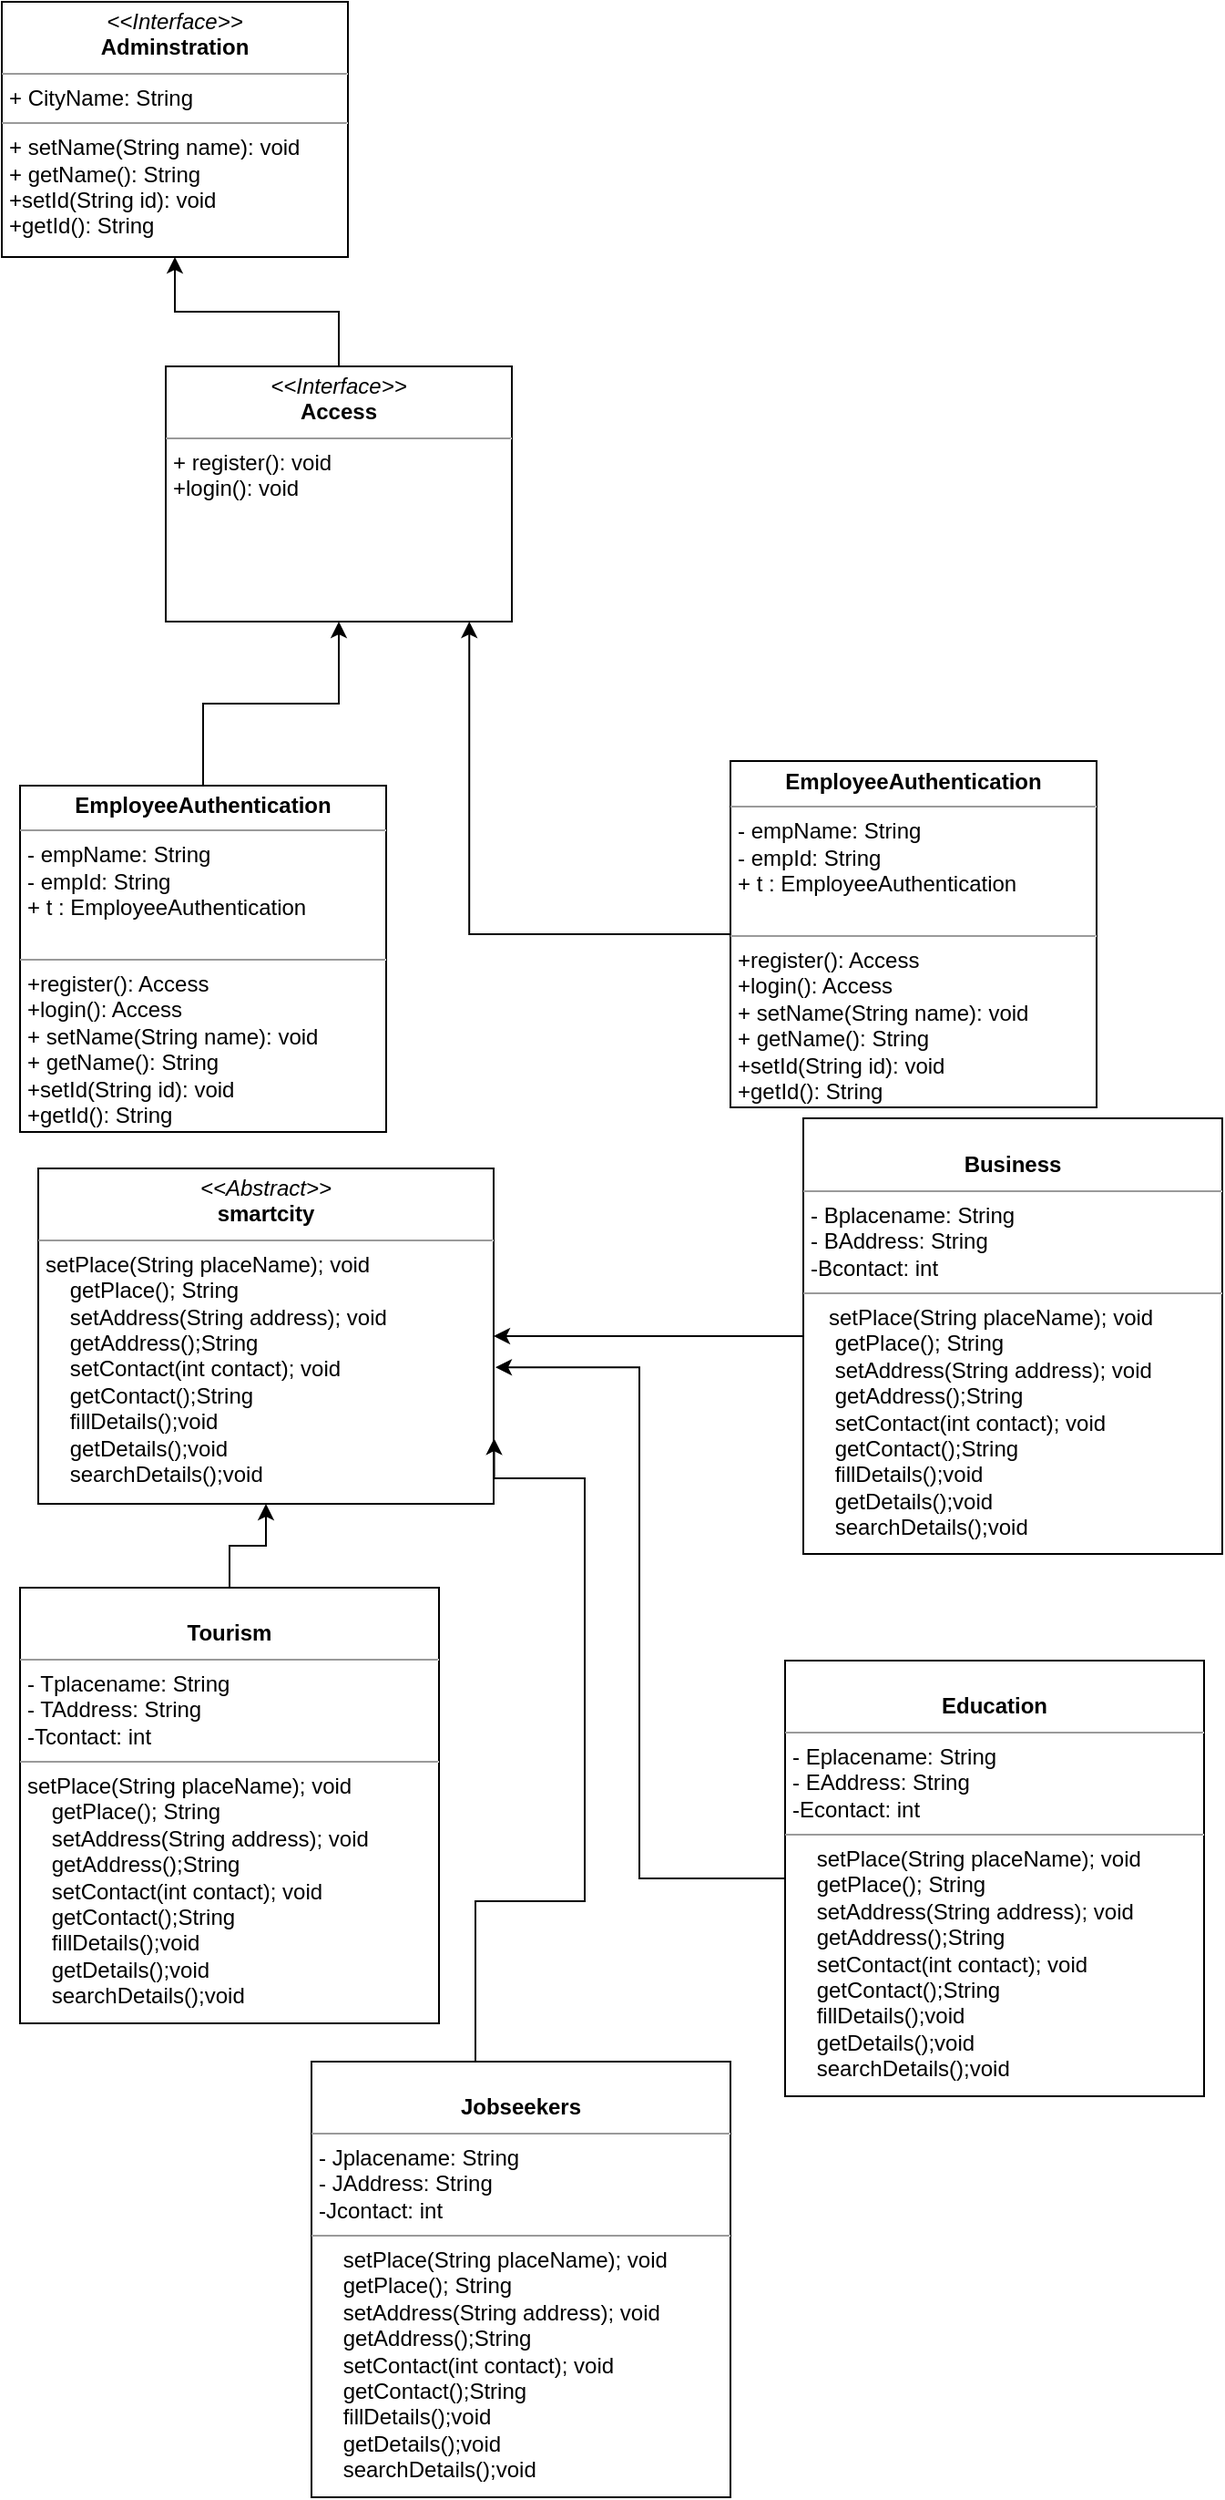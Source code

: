 <mxfile version="18.1.3" type="device"><diagram name="Page-1" id="c4acf3e9-155e-7222-9cf6-157b1a14988f"><mxGraphModel dx="744" dy="397" grid="1" gridSize="10" guides="1" tooltips="1" connect="1" arrows="1" fold="1" page="1" pageScale="1" pageWidth="850" pageHeight="1100" background="none" math="0" shadow="0"><root><mxCell id="0"/><mxCell id="1" parent="0"/><mxCell id="pmZ6oxZbLb7xFniXvlOf-12" value="" style="edgeStyle=orthogonalEdgeStyle;rounded=0;orthogonalLoop=1;jettySize=auto;html=1;" edge="1" parent="1" source="5d2195bd80daf111-11" target="5d2195bd80daf111-12"><mxGeometry relative="1" as="geometry"/></mxCell><mxCell id="5d2195bd80daf111-11" value="&lt;p style=&quot;margin:0px;margin-top:4px;text-align:center;&quot;&gt;&lt;br&gt;&lt;b&gt;Tourism&lt;/b&gt;&lt;/p&gt;&lt;hr size=&quot;1&quot;&gt;&lt;p style=&quot;margin:0px;margin-left:4px;&quot;&gt;- Tplacename: String&lt;br&gt;- TAddress: String&lt;/p&gt;&lt;p style=&quot;margin:0px;margin-left:4px;&quot;&gt;-Tcontact: int&lt;/p&gt;&lt;hr size=&quot;1&quot;&gt;&lt;p style=&quot;margin: 0px 0px 0px 4px;&quot;&gt;setPlace(String placeName); void&lt;/p&gt;&lt;p style=&quot;margin: 0px 0px 0px 4px;&quot;&gt;&amp;nbsp; &amp;nbsp; getPlace(); String&lt;/p&gt;&lt;p style=&quot;margin: 0px 0px 0px 4px;&quot;&gt;&amp;nbsp; &amp;nbsp; setAddress(String address); void&lt;/p&gt;&lt;p style=&quot;margin: 0px 0px 0px 4px;&quot;&gt;&amp;nbsp; &amp;nbsp; getAddress();String&lt;/p&gt;&lt;p style=&quot;margin: 0px 0px 0px 4px;&quot;&gt;&amp;nbsp; &amp;nbsp; setContact(int contact); void&lt;/p&gt;&lt;p style=&quot;margin: 0px 0px 0px 4px;&quot;&gt;&amp;nbsp; &amp;nbsp; getContact();String&lt;/p&gt;&lt;p style=&quot;margin: 0px 0px 0px 4px;&quot;&gt;&amp;nbsp; &amp;nbsp; fillDetails();void&lt;/p&gt;&lt;p style=&quot;margin: 0px 0px 0px 4px;&quot;&gt;&amp;nbsp; &amp;nbsp; getDetails();void&lt;/p&gt;&lt;p style=&quot;margin: 0px 0px 0px 4px;&quot;&gt;&amp;nbsp; &amp;nbsp; searchDetails();void&lt;/p&gt;" style="verticalAlign=top;align=left;overflow=fill;fontSize=12;fontFamily=Helvetica;html=1;rounded=0;shadow=0;comic=0;labelBackgroundColor=none;strokeWidth=1" parent="1" vertex="1"><mxGeometry x="90" y="920" width="230" height="239" as="geometry"/></mxCell><mxCell id="5d2195bd80daf111-12" value="&lt;p style=&quot;margin:0px;margin-top:4px;text-align:center;&quot;&gt;&lt;i&gt;&amp;lt;&amp;lt;Abstract&amp;gt;&amp;gt;&lt;/i&gt;&lt;br&gt;&lt;b&gt;smartcity&lt;/b&gt;&lt;/p&gt;&lt;hr size=&quot;1&quot;&gt;&lt;p style=&quot;margin:0px;margin-left:4px;&quot;&gt;setPlace(String placeName); void&lt;/p&gt;&lt;p style=&quot;margin:0px;margin-left:4px;&quot;&gt;&amp;nbsp; &amp;nbsp; getPlace(); String&lt;/p&gt;&lt;p style=&quot;margin:0px;margin-left:4px;&quot;&gt;&amp;nbsp; &amp;nbsp; setAddress(String address); void&lt;/p&gt;&lt;p style=&quot;margin:0px;margin-left:4px;&quot;&gt;&amp;nbsp; &amp;nbsp; getAddress();String&lt;/p&gt;&lt;p style=&quot;margin:0px;margin-left:4px;&quot;&gt;&amp;nbsp; &amp;nbsp; setContact(int contact); void&lt;/p&gt;&lt;p style=&quot;margin:0px;margin-left:4px;&quot;&gt;&amp;nbsp; &amp;nbsp; getContact();String&lt;/p&gt;&lt;p style=&quot;margin:0px;margin-left:4px;&quot;&gt;&amp;nbsp; &amp;nbsp; fillDetails();void&lt;/p&gt;&lt;p style=&quot;margin:0px;margin-left:4px;&quot;&gt;&amp;nbsp; &amp;nbsp; getDetails();void&lt;/p&gt;&lt;p style=&quot;margin:0px;margin-left:4px;&quot;&gt;&amp;nbsp; &amp;nbsp; searchDetails();void&lt;/p&gt;" style="verticalAlign=top;align=left;overflow=fill;fontSize=12;fontFamily=Helvetica;html=1;rounded=0;shadow=0;comic=0;labelBackgroundColor=none;strokeWidth=1" parent="1" vertex="1"><mxGeometry x="100" y="690" width="250" height="184" as="geometry"/></mxCell><mxCell id="5d2195bd80daf111-18" value="&lt;p style=&quot;margin:0px;margin-top:4px;text-align:center;&quot;&gt;&lt;i&gt;&amp;lt;&amp;lt;Interface&amp;gt;&amp;gt;&lt;/i&gt;&lt;br&gt;&lt;b&gt;Adminstration&lt;/b&gt;&lt;/p&gt;&lt;hr size=&quot;1&quot;&gt;&lt;p style=&quot;margin:0px;margin-left:4px;&quot;&gt;+ CityName: String&lt;br&gt;&lt;/p&gt;&lt;hr size=&quot;1&quot;&gt;&lt;p style=&quot;margin:0px;margin-left:4px;&quot;&gt;+ setName(String name): void&lt;br&gt;+ getName(): String&lt;/p&gt;&lt;p style=&quot;margin:0px;margin-left:4px;&quot;&gt;+setId(String id): void&lt;/p&gt;&lt;p style=&quot;margin:0px;margin-left:4px;&quot;&gt;+getId(): String&lt;/p&gt;" style="verticalAlign=top;align=left;overflow=fill;fontSize=12;fontFamily=Helvetica;html=1;rounded=0;shadow=0;comic=0;labelBackgroundColor=none;strokeWidth=1" parent="1" vertex="1"><mxGeometry x="80" y="50" width="190" height="140" as="geometry"/></mxCell><mxCell id="pmZ6oxZbLb7xFniXvlOf-1" value="" style="edgeStyle=orthogonalEdgeStyle;rounded=0;orthogonalLoop=1;jettySize=auto;html=1;" edge="1" parent="1" source="5d2195bd80daf111-19" target="5d2195bd80daf111-18"><mxGeometry relative="1" as="geometry"/></mxCell><mxCell id="5d2195bd80daf111-19" value="&lt;p style=&quot;margin:0px;margin-top:4px;text-align:center;&quot;&gt;&lt;i&gt;&amp;lt;&amp;lt;Interface&amp;gt;&amp;gt;&lt;/i&gt;&lt;br&gt;&lt;b&gt;Access&lt;/b&gt;&lt;/p&gt;&lt;hr size=&quot;1&quot;&gt;&lt;p style=&quot;margin:0px;margin-left:4px;&quot;&gt;+ register(): void&lt;br&gt;+login(): void&lt;/p&gt;" style="verticalAlign=top;align=left;overflow=fill;fontSize=12;fontFamily=Helvetica;html=1;rounded=0;shadow=0;comic=0;labelBackgroundColor=none;strokeWidth=1" parent="1" vertex="1"><mxGeometry x="170" y="250" width="190" height="140" as="geometry"/></mxCell><mxCell id="pmZ6oxZbLb7xFniXvlOf-4" style="edgeStyle=orthogonalEdgeStyle;rounded=0;orthogonalLoop=1;jettySize=auto;html=1;" edge="1" parent="1" source="5d2195bd80daf111-20" target="5d2195bd80daf111-19"><mxGeometry relative="1" as="geometry"/></mxCell><mxCell id="5d2195bd80daf111-20" value="&lt;p style=&quot;margin:0px;margin-top:4px;text-align:center;&quot;&gt;&lt;b&gt;EmployeeAuthentication&lt;/b&gt;&lt;/p&gt;&lt;hr size=&quot;1&quot;&gt;&lt;p style=&quot;margin:0px;margin-left:4px;&quot;&gt;- empName: String&lt;br&gt;- empId: String&lt;/p&gt;&lt;p style=&quot;margin:0px;margin-left:4px;&quot;&gt;+ t : EmployeeAuthentication&amp;nbsp;&lt;/p&gt;&lt;br&gt;&lt;hr size=&quot;1&quot;&gt;&lt;p style=&quot;margin:0px;margin-left:4px;&quot;&gt;+register(): Access&lt;/p&gt;&lt;p style=&quot;margin:0px;margin-left:4px;&quot;&gt;+login(): Access&lt;/p&gt;&lt;p style=&quot;margin: 0px 0px 0px 4px;&quot;&gt;+ setName(String name): void&lt;br&gt;+ getName(): String&lt;/p&gt;&lt;p style=&quot;margin: 0px 0px 0px 4px;&quot;&gt;+setId(String id): void&amp;nbsp;&lt;/p&gt;&lt;p style=&quot;margin: 0px 0px 0px 4px;&quot;&gt;+getId(): String&lt;/p&gt;&lt;p style=&quot;margin:0px;margin-left:4px;&quot;&gt;&lt;br&gt;&lt;/p&gt;&lt;p style=&quot;margin:0px;margin-left:4px;&quot;&gt;&lt;br&gt;&lt;/p&gt;&lt;p style=&quot;margin:0px;margin-left:4px;&quot;&gt;&amp;nbsp;&lt;/p&gt;" style="verticalAlign=top;align=left;overflow=fill;fontSize=12;fontFamily=Helvetica;html=1;rounded=0;shadow=0;comic=0;labelBackgroundColor=none;strokeWidth=1" parent="1" vertex="1"><mxGeometry x="90" y="480" width="201" height="190" as="geometry"/></mxCell><mxCell id="pmZ6oxZbLb7xFniXvlOf-8" style="edgeStyle=orthogonalEdgeStyle;rounded=0;orthogonalLoop=1;jettySize=auto;html=1;entryX=0.877;entryY=1;entryDx=0;entryDy=0;entryPerimeter=0;" edge="1" parent="1" source="pmZ6oxZbLb7xFniXvlOf-2" target="5d2195bd80daf111-19"><mxGeometry relative="1" as="geometry"/></mxCell><mxCell id="pmZ6oxZbLb7xFniXvlOf-2" value="&lt;p style=&quot;margin:0px;margin-top:4px;text-align:center;&quot;&gt;&lt;b&gt;EmployeeAuthentication&lt;/b&gt;&lt;/p&gt;&lt;hr size=&quot;1&quot;&gt;&lt;p style=&quot;margin:0px;margin-left:4px;&quot;&gt;- empName: String&lt;br&gt;- empId: String&lt;/p&gt;&lt;p style=&quot;margin:0px;margin-left:4px;&quot;&gt;+ t : EmployeeAuthentication&amp;nbsp;&lt;/p&gt;&lt;br&gt;&lt;hr size=&quot;1&quot;&gt;&lt;p style=&quot;margin:0px;margin-left:4px;&quot;&gt;+register(): Access&lt;/p&gt;&lt;p style=&quot;margin:0px;margin-left:4px;&quot;&gt;+login(): Access&lt;/p&gt;&lt;p style=&quot;margin: 0px 0px 0px 4px;&quot;&gt;+ setName(String name): void&lt;br&gt;+ getName(): String&lt;/p&gt;&lt;p style=&quot;margin: 0px 0px 0px 4px;&quot;&gt;+setId(String id): void&amp;nbsp;&lt;/p&gt;&lt;p style=&quot;margin: 0px 0px 0px 4px;&quot;&gt;+getId(): String&lt;/p&gt;&lt;p style=&quot;margin:0px;margin-left:4px;&quot;&gt;&lt;br&gt;&lt;/p&gt;&lt;p style=&quot;margin:0px;margin-left:4px;&quot;&gt;&lt;br&gt;&lt;/p&gt;&lt;p style=&quot;margin:0px;margin-left:4px;&quot;&gt;&amp;nbsp;&lt;/p&gt;" style="verticalAlign=top;align=left;overflow=fill;fontSize=12;fontFamily=Helvetica;html=1;rounded=0;shadow=0;comic=0;labelBackgroundColor=none;strokeWidth=1" vertex="1" parent="1"><mxGeometry x="480" y="466.5" width="201" height="190" as="geometry"/></mxCell><mxCell id="pmZ6oxZbLb7xFniXvlOf-14" style="edgeStyle=orthogonalEdgeStyle;rounded=0;orthogonalLoop=1;jettySize=auto;html=1;entryX=1;entryY=0.5;entryDx=0;entryDy=0;" edge="1" parent="1" source="pmZ6oxZbLb7xFniXvlOf-9" target="5d2195bd80daf111-12"><mxGeometry relative="1" as="geometry"/></mxCell><mxCell id="pmZ6oxZbLb7xFniXvlOf-9" value="&lt;p style=&quot;margin:0px;margin-top:4px;text-align:center;&quot;&gt;&lt;br&gt;&lt;b&gt;Business&lt;/b&gt;&lt;/p&gt;&lt;hr size=&quot;1&quot;&gt;&lt;p style=&quot;margin:0px;margin-left:4px;&quot;&gt;- Bplacename: String&lt;br&gt;- BAddress: String&lt;/p&gt;&lt;p style=&quot;margin:0px;margin-left:4px;&quot;&gt;-Bcontact: int&lt;/p&gt;&lt;hr size=&quot;1&quot;&gt;&lt;p style=&quot;margin: 0px 0px 0px 4px;&quot;&gt;&amp;nbsp; &amp;nbsp;setPlace(String placeName); void&lt;/p&gt;&lt;p style=&quot;margin: 0px 0px 0px 4px;&quot;&gt;&amp;nbsp; &amp;nbsp; getPlace(); String&lt;/p&gt;&lt;p style=&quot;margin: 0px 0px 0px 4px;&quot;&gt;&amp;nbsp; &amp;nbsp; setAddress(String address); void&lt;/p&gt;&lt;p style=&quot;margin: 0px 0px 0px 4px;&quot;&gt;&amp;nbsp; &amp;nbsp; getAddress();String&lt;/p&gt;&lt;p style=&quot;margin: 0px 0px 0px 4px;&quot;&gt;&amp;nbsp; &amp;nbsp; setContact(int contact); void&lt;/p&gt;&lt;p style=&quot;margin: 0px 0px 0px 4px;&quot;&gt;&amp;nbsp; &amp;nbsp; getContact();String&lt;/p&gt;&lt;p style=&quot;margin: 0px 0px 0px 4px;&quot;&gt;&amp;nbsp; &amp;nbsp; fillDetails();void&lt;/p&gt;&lt;p style=&quot;margin: 0px 0px 0px 4px;&quot;&gt;&amp;nbsp; &amp;nbsp; getDetails();void&lt;/p&gt;&lt;p style=&quot;margin: 0px 0px 0px 4px;&quot;&gt;&amp;nbsp; &amp;nbsp; searchDetails();void&lt;/p&gt;" style="verticalAlign=top;align=left;overflow=fill;fontSize=12;fontFamily=Helvetica;html=1;rounded=0;shadow=0;comic=0;labelBackgroundColor=none;strokeWidth=1" vertex="1" parent="1"><mxGeometry x="520" y="662.5" width="230" height="239" as="geometry"/></mxCell><mxCell id="pmZ6oxZbLb7xFniXvlOf-17" style="edgeStyle=orthogonalEdgeStyle;rounded=0;orthogonalLoop=1;jettySize=auto;html=1;entryX=1.001;entryY=0.805;entryDx=0;entryDy=0;entryPerimeter=0;" edge="1" parent="1" source="pmZ6oxZbLb7xFniXvlOf-10" target="5d2195bd80daf111-12"><mxGeometry relative="1" as="geometry"><Array as="points"><mxPoint x="340" y="1092"/><mxPoint x="400" y="1092"/><mxPoint x="400" y="860"/><mxPoint x="350" y="860"/></Array></mxGeometry></mxCell><mxCell id="pmZ6oxZbLb7xFniXvlOf-10" value="&lt;p style=&quot;margin:0px;margin-top:4px;text-align:center;&quot;&gt;&lt;br&gt;&lt;b&gt;Jobseekers&lt;/b&gt;&lt;/p&gt;&lt;hr size=&quot;1&quot;&gt;&lt;p style=&quot;margin:0px;margin-left:4px;&quot;&gt;- Jplacename: String&lt;br&gt;- JAddress: String&lt;/p&gt;&lt;p style=&quot;margin:0px;margin-left:4px;&quot;&gt;-Jcontact: int&lt;/p&gt;&lt;hr size=&quot;1&quot;&gt;&lt;p style=&quot;margin: 0px 0px 0px 4px;&quot;&gt;&amp;nbsp; &amp;nbsp; setPlace(String placeName); void&lt;/p&gt;&lt;p style=&quot;margin: 0px 0px 0px 4px;&quot;&gt;&amp;nbsp; &amp;nbsp; getPlace(); String&lt;/p&gt;&lt;p style=&quot;margin: 0px 0px 0px 4px;&quot;&gt;&amp;nbsp; &amp;nbsp; setAddress(String address); void&lt;/p&gt;&lt;p style=&quot;margin: 0px 0px 0px 4px;&quot;&gt;&amp;nbsp; &amp;nbsp; getAddress();String&lt;/p&gt;&lt;p style=&quot;margin: 0px 0px 0px 4px;&quot;&gt;&amp;nbsp; &amp;nbsp; setContact(int contact); void&lt;/p&gt;&lt;p style=&quot;margin: 0px 0px 0px 4px;&quot;&gt;&amp;nbsp; &amp;nbsp; getContact();String&lt;/p&gt;&lt;p style=&quot;margin: 0px 0px 0px 4px;&quot;&gt;&amp;nbsp; &amp;nbsp; fillDetails();void&lt;/p&gt;&lt;p style=&quot;margin: 0px 0px 0px 4px;&quot;&gt;&amp;nbsp; &amp;nbsp; getDetails();void&lt;/p&gt;&lt;p style=&quot;margin: 0px 0px 0px 4px;&quot;&gt;&amp;nbsp; &amp;nbsp; searchDetails();void&lt;/p&gt;" style="verticalAlign=top;align=left;overflow=fill;fontSize=12;fontFamily=Helvetica;html=1;rounded=0;shadow=0;comic=0;labelBackgroundColor=none;strokeWidth=1" vertex="1" parent="1"><mxGeometry x="250" y="1180" width="230" height="239" as="geometry"/></mxCell><mxCell id="pmZ6oxZbLb7xFniXvlOf-18" style="edgeStyle=orthogonalEdgeStyle;rounded=0;orthogonalLoop=1;jettySize=auto;html=1;entryX=1.004;entryY=0.593;entryDx=0;entryDy=0;entryPerimeter=0;" edge="1" parent="1" source="pmZ6oxZbLb7xFniXvlOf-11" target="5d2195bd80daf111-12"><mxGeometry relative="1" as="geometry"><mxPoint x="460" y="830" as="targetPoint"/></mxGeometry></mxCell><mxCell id="pmZ6oxZbLb7xFniXvlOf-11" value="&lt;p style=&quot;margin:0px;margin-top:4px;text-align:center;&quot;&gt;&lt;br&gt;&lt;b&gt;Education&lt;/b&gt;&lt;/p&gt;&lt;hr size=&quot;1&quot;&gt;&lt;p style=&quot;margin:0px;margin-left:4px;&quot;&gt;- Eplacename: String&lt;br&gt;- EAddress: String&lt;/p&gt;&lt;p style=&quot;margin:0px;margin-left:4px;&quot;&gt;-Econtact: int&lt;/p&gt;&lt;hr size=&quot;1&quot;&gt;&lt;p style=&quot;margin: 0px 0px 0px 4px;&quot;&gt;&amp;nbsp; &amp;nbsp; setPlace(String placeName); void&lt;/p&gt;&lt;p style=&quot;margin: 0px 0px 0px 4px;&quot;&gt;&amp;nbsp; &amp;nbsp; getPlace(); String&lt;/p&gt;&lt;p style=&quot;margin: 0px 0px 0px 4px;&quot;&gt;&amp;nbsp; &amp;nbsp; setAddress(String address); void&lt;/p&gt;&lt;p style=&quot;margin: 0px 0px 0px 4px;&quot;&gt;&amp;nbsp; &amp;nbsp; getAddress();String&lt;/p&gt;&lt;p style=&quot;margin: 0px 0px 0px 4px;&quot;&gt;&amp;nbsp; &amp;nbsp; setContact(int contact); void&lt;/p&gt;&lt;p style=&quot;margin: 0px 0px 0px 4px;&quot;&gt;&amp;nbsp; &amp;nbsp; getContact();String&lt;/p&gt;&lt;p style=&quot;margin: 0px 0px 0px 4px;&quot;&gt;&amp;nbsp; &amp;nbsp; fillDetails();void&lt;/p&gt;&lt;p style=&quot;margin: 0px 0px 0px 4px;&quot;&gt;&amp;nbsp; &amp;nbsp; getDetails();void&lt;/p&gt;&lt;p style=&quot;margin: 0px 0px 0px 4px;&quot;&gt;&amp;nbsp; &amp;nbsp; searchDetails();void&lt;/p&gt;" style="verticalAlign=top;align=left;overflow=fill;fontSize=12;fontFamily=Helvetica;html=1;rounded=0;shadow=0;comic=0;labelBackgroundColor=none;strokeWidth=1" vertex="1" parent="1"><mxGeometry x="510" y="960" width="230" height="239" as="geometry"/></mxCell></root></mxGraphModel></diagram></mxfile>